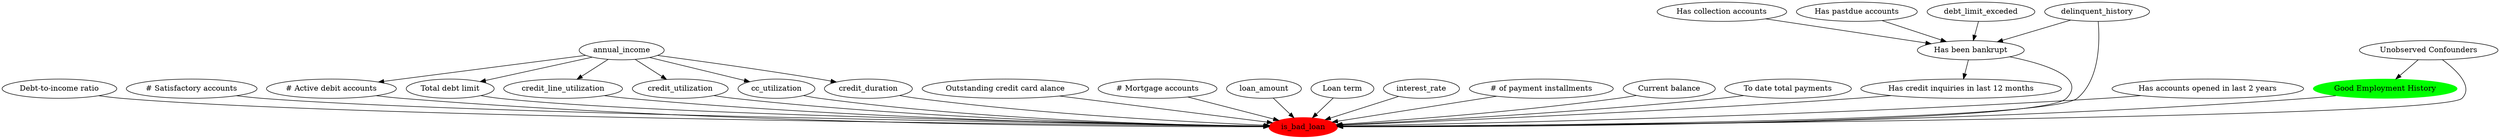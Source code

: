 digraph {
good_employment_history[color=green, style=filled, label="Good Employment History"];
annual_income;
debt_to_income[label="Debt-to-income ratio"];
num_satisfactory_accounts[label="# Satisfactory accounts"];
num_active_debit_accounts[label="# Active debit accounts"];
total_debit_limit[label="Total debt limit"];
num_cc_carrying_balance[label="Outstanding credit card alance"];
num_mort_accounts[label="# Mortgage accounts"];
loan_amount;
term[label="Loan term"];
interest_rate;
installment[label="# of payment installments"];
balance[label="Current balance"];
paid_total[label="To date total payments"];
credit_line_utilization;
credit_utilization;
cc_utilization;
delinquent_history;
credit_duration;
has_credit_inquiries_last_12m[label="Has credit inquiries in last 12 months"];
has_collection_accounts[label="Has collection accounts"];
has_accounts_opened_24m[label="Has accounts opened in last 2 years"];
has_bankrupt_history[label="Has been bankrupt"];
has_past_due_accounts[label="Has pastdue accounts"];
debt_limit_exceded;
is_bad_loan[color=red,style=filled];
U[label="Unobserved Confounders"];
U -> {is_bad_loan,  good_employment_history};
{good_employment_history} -> is_bad_loan;

has_bankrupt_history -> has_credit_inquiries_last_12m;
debt_limit_exceded -> has_bankrupt_history; has_past_due_accounts -> has_bankrupt_history;
has_collection_accounts -> has_bankrupt_history; delinquent_history -> has_bankrupt_history;
has_bankrupt_history -> is_bad_loan; delinquent_history -> is_bad_loan;
credit_line_utilization -> is_bad_loan; credit_utilization -> is_bad_loan; cc_utilization -> is_bad_loan;
annual_income -> {credit_line_utilization,credit_utilization, cc_utilization,credit_duration };
annual_income -> {num_active_debit_accounts,total_debit_limit };
{loan_amount, term, interest_rate, installment, balance, paid_total, has_accounts_opened_24m} -> is_bad_loan;
{num_cc_carrying_balance,debt_to_income, num_satisfactory_accounts, num_cc_carrying_balance} -> is_bad_loan;
{credit_duration,total_debit_limit, num_active_debit_accounts } -> is_bad_loan;
{num_mort_accounts,has_credit_inquiries_last_12m} -> is_bad_loan;
}